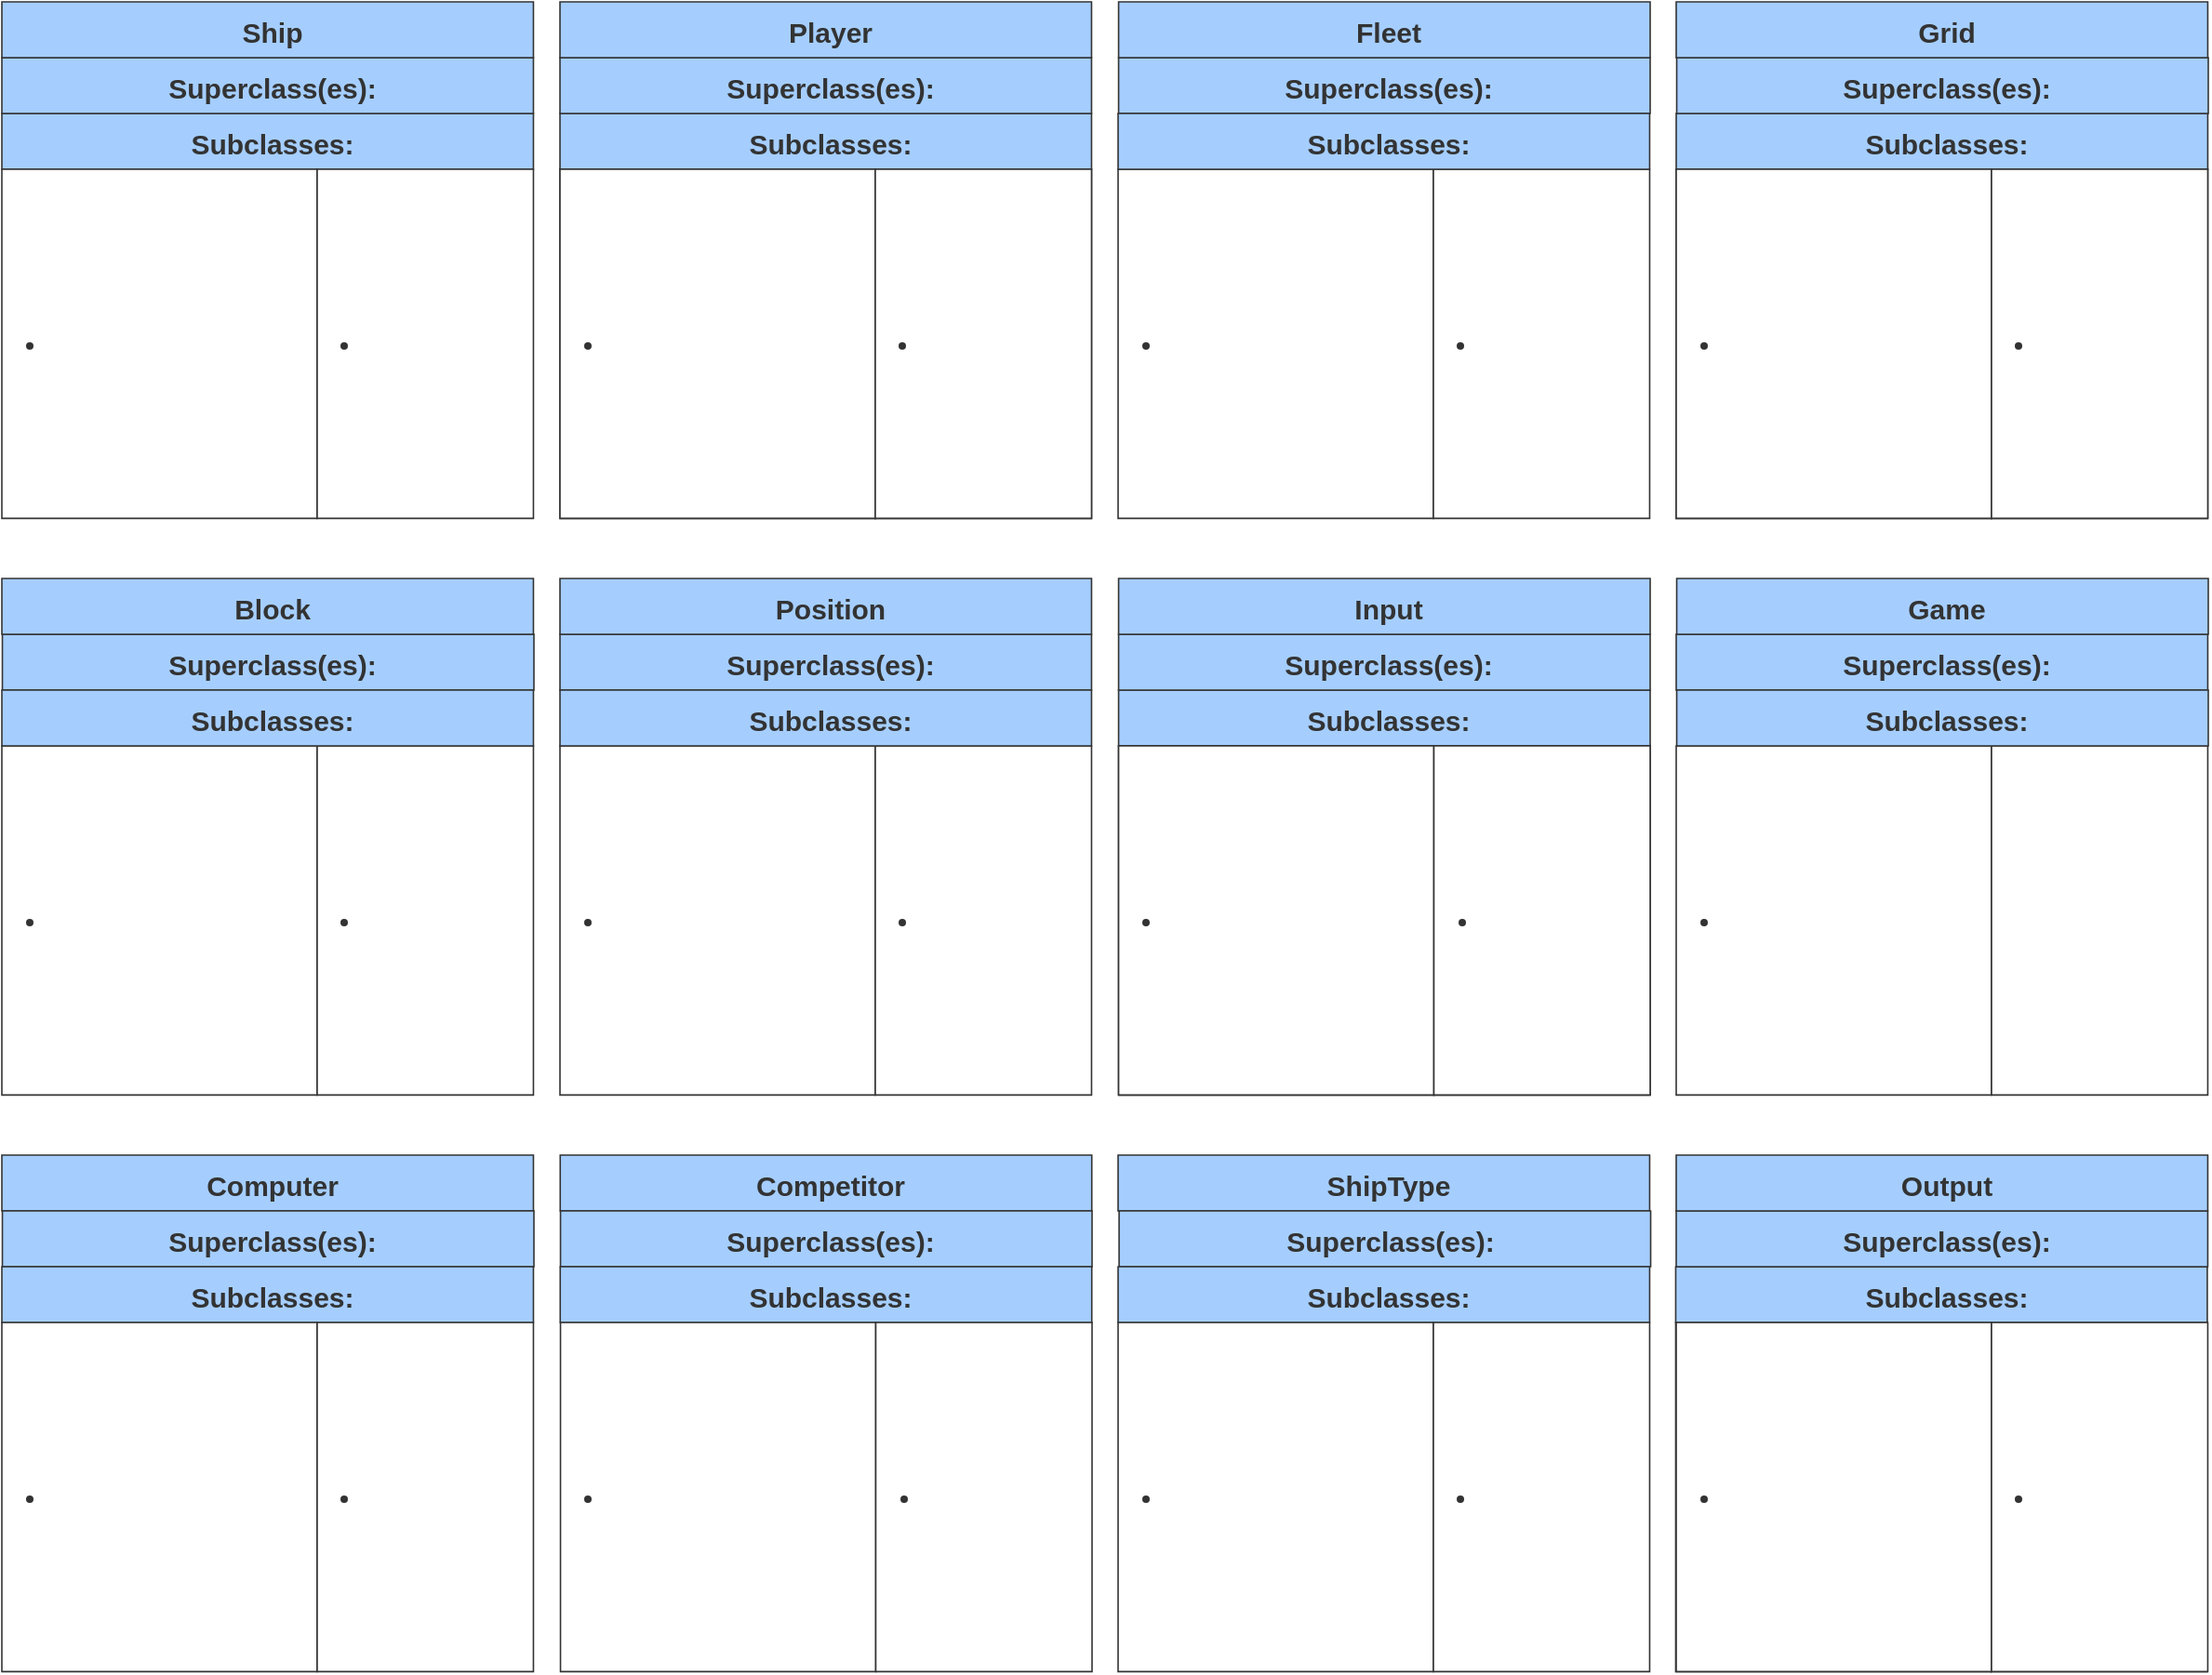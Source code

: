 <mxfile version="20.5.3" type="device"><diagram id="DtVpmX2BilBb1LRKZ0G4" name="Seite-1"><mxGraphModel dx="1422" dy="1930" grid="1" gridSize="10" guides="1" tooltips="1" connect="1" arrows="1" fold="1" page="1" pageScale="1" pageWidth="827" pageHeight="1169" math="0" shadow="0"><root><mxCell id="0"/><mxCell id="1" parent="0"/><mxCell id="c-7fdAGD610bVbhYbxDN-22" value="" style="group;dropTarget=0;pointerEvents=0;html=1;" parent="1" vertex="1"><mxGeometry x="54" y="50" width="286" height="218" as="geometry"/></mxCell><mxCell id="c-7fdAGD610bVbhYbxDN-23" value="Subclasses:" style="shape=partialRectangle;html=1;whiteSpace=wrap;connectable=0;fillColor=#a5ceff;strokeOpacity=100;fillOpacity=100;verticalAlign=middle;spacing=3.8;strokeColor=#333333;strokeWidth=0.8;fontSize=15;fontColor=#333333;fontStyle=1;spacingLeft=8.4;spacingRight=3.8;spacingTop=2.4;" parent="c-7fdAGD610bVbhYbxDN-22" vertex="1"><mxGeometry width="285.731" height="30" as="geometry"/></mxCell><mxCell id="c-7fdAGD610bVbhYbxDN-24" value="&lt;ul style=&quot;margin: 0px ; padding-left: 10px ; list-style-position: inside ; list-style-type: disc&quot;&gt;&lt;li style=&quot;text-align: left ; color: #333333 ; font-size: 13.3px&quot;&gt;&lt;br&gt;&lt;/li&gt;&lt;/ul&gt;" style="shape=partialRectangle;html=1;whiteSpace=wrap;connectable=0;fillColor=#ffffff;strokeOpacity=100;verticalAlign=middle;overflow=block;blockSpacing=1;spacing=3.8;strokeColor=#333333;strokeWidth=0.8;fontSize=13;" parent="c-7fdAGD610bVbhYbxDN-22" vertex="1"><mxGeometry y="30" width="169.481" height="187.695" as="geometry"/></mxCell><mxCell id="c-7fdAGD610bVbhYbxDN-25" value="&lt;ul style=&quot;margin: 0px ; padding-left: 10px ; list-style-position: inside ; list-style-type: disc&quot;&gt;&lt;li style=&quot;text-align: left ; color: #333333 ; font-size: 13.3px&quot;&gt;&lt;br&gt;&lt;/li&gt;&lt;/ul&gt;" style="shape=partialRectangle;html=1;whiteSpace=wrap;connectable=0;fillColor=#ffffff;strokeOpacity=100;verticalAlign=middle;overflow=block;blockSpacing=1;spacing=3.8;strokeColor=#333333;strokeWidth=0.8;fontSize=13;" parent="c-7fdAGD610bVbhYbxDN-22" vertex="1"><mxGeometry x="169.481" y="30" width="116.25" height="187.695" as="geometry"/></mxCell><mxCell id="c-7fdAGD610bVbhYbxDN-26" value="" style="group;dropTarget=0;pointerEvents=0;html=1;" parent="1" vertex="1"><mxGeometry x="354" y="50" width="286" height="218" as="geometry"/></mxCell><mxCell id="c-7fdAGD610bVbhYbxDN-27" value="Subclasses:" style="shape=partialRectangle;html=1;whiteSpace=wrap;connectable=0;fillColor=#a5ceff;strokeOpacity=100;fillOpacity=100;verticalAlign=middle;spacing=3.8;strokeColor=#333333;strokeWidth=0.8;fontSize=15;fontColor=#333333;fontStyle=1;spacingLeft=8.4;spacingRight=3.8;spacingTop=2.4;" parent="c-7fdAGD610bVbhYbxDN-26" vertex="1"><mxGeometry width="285.731" height="30" as="geometry"/></mxCell><mxCell id="c-7fdAGD610bVbhYbxDN-28" value="&lt;ul style=&quot;margin: 0px; padding-left: 10px;list-style-position: inside; list-style-type:disc&quot;&gt;&lt;li style=&quot;text-align:left;color:#333333;font-size:13.3px;&quot;&gt;Responibilities&lt;/li&gt;&lt;/ul&gt;" style="shape=partialRectangle;html=1;whiteSpace=wrap;connectable=0;fillColor=#ffffff;strokeOpacity=100;verticalAlign=middle;overflow=block;blockSpacing=1;spacing=3.8;strokeColor=#333333;strokeWidth=0.8;fontSize=13;" parent="c-7fdAGD610bVbhYbxDN-26" vertex="1"><mxGeometry y="30" width="169.481" height="187.695" as="geometry"/></mxCell><mxCell id="c-7fdAGD610bVbhYbxDN-29" value="&lt;ul style=&quot;margin: 0px; padding-left: 10px;list-style-position: inside; list-style-type:disc&quot;&gt;&lt;li style=&quot;text-align:left;color:#333333;font-size:13.3px;&quot;&gt;Collaborators&lt;/li&gt;&lt;/ul&gt;" style="shape=partialRectangle;html=1;whiteSpace=wrap;connectable=0;fillColor=#ffffff;strokeOpacity=100;verticalAlign=middle;overflow=block;blockSpacing=1;spacing=3.8;strokeColor=#333333;strokeWidth=0.8;fontSize=13;" parent="c-7fdAGD610bVbhYbxDN-26" vertex="1"><mxGeometry x="169.481" y="30" width="116.25" height="187.695" as="geometry"/></mxCell><mxCell id="c-7fdAGD610bVbhYbxDN-30" value="" style="group;dropTarget=0;pointerEvents=0;html=1;" parent="1" vertex="1"><mxGeometry x="654.27" y="360" width="286" height="218" as="geometry"/></mxCell><mxCell id="c-7fdAGD610bVbhYbxDN-31" value="Subclasses:" style="shape=partialRectangle;html=1;whiteSpace=wrap;connectable=0;fillColor=#a5ceff;strokeOpacity=100;fillOpacity=100;verticalAlign=middle;spacing=3.8;strokeColor=#333333;strokeWidth=0.8;fontSize=15;fontColor=#333333;fontStyle=1;spacingLeft=8.4;spacingRight=3.8;spacingTop=2.4;" parent="c-7fdAGD610bVbhYbxDN-30" vertex="1"><mxGeometry width="285.731" height="30" as="geometry"/></mxCell><mxCell id="c-7fdAGD610bVbhYbxDN-32" value="&lt;ul style=&quot;margin: 0px; padding-left: 10px;list-style-position: inside; list-style-type:disc&quot;&gt;&lt;li style=&quot;text-align:left;color:#333333;font-size:13.3px;&quot;&gt;Responibilities&lt;/li&gt;&lt;/ul&gt;" style="shape=partialRectangle;html=1;whiteSpace=wrap;connectable=0;fillColor=#ffffff;strokeOpacity=100;verticalAlign=middle;overflow=block;blockSpacing=1;spacing=3.8;strokeColor=#333333;strokeWidth=0.8;fontSize=13;" parent="c-7fdAGD610bVbhYbxDN-30" vertex="1"><mxGeometry y="30" width="169.481" height="187.695" as="geometry"/></mxCell><mxCell id="c-7fdAGD610bVbhYbxDN-33" value="&lt;ul style=&quot;margin: 0px; padding-left: 10px;list-style-position: inside; list-style-type:disc&quot;&gt;&lt;li style=&quot;text-align:left;color:#333333;font-size:13.3px;&quot;&gt;Collaborators&lt;/li&gt;&lt;/ul&gt;" style="shape=partialRectangle;html=1;whiteSpace=wrap;connectable=0;fillColor=#ffffff;strokeOpacity=100;verticalAlign=middle;overflow=block;blockSpacing=1;spacing=3.8;strokeColor=#333333;strokeWidth=0.8;fontSize=13;" parent="c-7fdAGD610bVbhYbxDN-30" vertex="1"><mxGeometry x="169.481" y="30" width="116.25" height="187.695" as="geometry"/></mxCell><mxCell id="c-7fdAGD610bVbhYbxDN-34" value="" style="group;dropTarget=0;pointerEvents=0;html=1;" parent="1" vertex="1"><mxGeometry x="954" y="50" width="286" height="218" as="geometry"/></mxCell><mxCell id="c-7fdAGD610bVbhYbxDN-35" value="Subclasses:" style="shape=partialRectangle;html=1;whiteSpace=wrap;connectable=0;fillColor=#a5ceff;strokeOpacity=100;fillOpacity=100;verticalAlign=middle;spacing=3.8;strokeColor=#333333;strokeWidth=0.8;fontSize=15;fontColor=#333333;fontStyle=1;spacingLeft=8.4;spacingRight=3.8;spacingTop=2.4;" parent="c-7fdAGD610bVbhYbxDN-34" vertex="1"><mxGeometry width="285.731" height="30" as="geometry"/></mxCell><mxCell id="c-7fdAGD610bVbhYbxDN-36" value="&lt;ul style=&quot;margin: 0px; padding-left: 10px;list-style-position: inside; list-style-type:disc&quot;&gt;&lt;li style=&quot;text-align:left;color:#333333;font-size:13.3px;&quot;&gt;Responibilities&lt;/li&gt;&lt;/ul&gt;" style="shape=partialRectangle;html=1;whiteSpace=wrap;connectable=0;fillColor=#ffffff;strokeOpacity=100;verticalAlign=middle;overflow=block;blockSpacing=1;spacing=3.8;strokeColor=#333333;strokeWidth=0.8;fontSize=13;" parent="c-7fdAGD610bVbhYbxDN-34" vertex="1"><mxGeometry y="30" width="169.481" height="187.695" as="geometry"/></mxCell><mxCell id="c-7fdAGD610bVbhYbxDN-37" value="&lt;ul style=&quot;margin: 0px; padding-left: 10px;list-style-position: inside; list-style-type:disc&quot;&gt;&lt;li style=&quot;text-align:left;color:#333333;font-size:13.3px;&quot;&gt;Collaborators&lt;/li&gt;&lt;/ul&gt;" style="shape=partialRectangle;html=1;whiteSpace=wrap;connectable=0;fillColor=#ffffff;strokeOpacity=100;verticalAlign=middle;overflow=block;blockSpacing=1;spacing=3.8;strokeColor=#333333;strokeWidth=0.8;fontSize=13;" parent="c-7fdAGD610bVbhYbxDN-34" vertex="1"><mxGeometry x="169.481" y="30" width="116.25" height="187.695" as="geometry"/></mxCell><mxCell id="c-7fdAGD610bVbhYbxDN-38" value="" style="group;dropTarget=0;pointerEvents=0;html=1;" parent="1" vertex="1"><mxGeometry x="654.27" y="360" width="286" height="218" as="geometry"/></mxCell><mxCell id="c-7fdAGD610bVbhYbxDN-40" value="&lt;ul style=&quot;margin: 0px ; padding-left: 10px ; list-style-position: inside ; list-style-type: disc&quot;&gt;&lt;li style=&quot;text-align: left ; color: #333333 ; font-size: 13.3px&quot;&gt;&lt;br&gt;&lt;/li&gt;&lt;/ul&gt;" style="shape=partialRectangle;html=1;whiteSpace=wrap;connectable=0;fillColor=#ffffff;strokeOpacity=100;verticalAlign=middle;overflow=block;blockSpacing=1;spacing=3.8;strokeColor=#333333;strokeWidth=0.8;fontSize=13;" parent="c-7fdAGD610bVbhYbxDN-38" vertex="1"><mxGeometry y="30" width="169.481" height="187.695" as="geometry"/></mxCell><mxCell id="c-7fdAGD610bVbhYbxDN-41" value="&lt;ul style=&quot;margin: 0px ; padding-left: 10px ; list-style-position: inside ; list-style-type: disc&quot;&gt;&lt;li style=&quot;text-align: left ; color: #333333 ; font-size: 13.3px&quot;&gt;&lt;br&gt;&lt;/li&gt;&lt;/ul&gt;" style="shape=partialRectangle;html=1;whiteSpace=wrap;connectable=0;fillColor=#ffffff;strokeOpacity=100;verticalAlign=middle;overflow=block;blockSpacing=1;spacing=3.8;strokeColor=#333333;strokeWidth=0.8;fontSize=13;" parent="c-7fdAGD610bVbhYbxDN-38" vertex="1"><mxGeometry x="169.481" y="30" width="116.25" height="187.695" as="geometry"/></mxCell><mxCell id="c-7fdAGD610bVbhYbxDN-42" value="" style="group;dropTarget=0;pointerEvents=0;html=1;" parent="1" vertex="1"><mxGeometry x="954" y="50" width="286" height="218" as="geometry"/></mxCell><mxCell id="c-7fdAGD610bVbhYbxDN-44" value="&lt;ul style=&quot;margin: 0px ; padding-left: 10px ; list-style-position: inside ; list-style-type: disc&quot;&gt;&lt;li style=&quot;text-align: left ; color: #333333 ; font-size: 13.3px&quot;&gt;&lt;br&gt;&lt;/li&gt;&lt;/ul&gt;" style="shape=partialRectangle;html=1;whiteSpace=wrap;connectable=0;fillColor=#ffffff;strokeOpacity=100;verticalAlign=middle;overflow=block;blockSpacing=1;spacing=3.8;strokeColor=#333333;strokeWidth=0.8;fontSize=13;" parent="c-7fdAGD610bVbhYbxDN-42" vertex="1"><mxGeometry y="30" width="169.481" height="187.695" as="geometry"/></mxCell><mxCell id="c-7fdAGD610bVbhYbxDN-45" value="&lt;ul style=&quot;margin: 0px ; padding-left: 10px ; list-style-position: inside ; list-style-type: disc&quot;&gt;&lt;li style=&quot;text-align: left ; color: #333333 ; font-size: 13.3px&quot;&gt;&lt;br&gt;&lt;/li&gt;&lt;/ul&gt;" style="shape=partialRectangle;html=1;whiteSpace=wrap;connectable=0;fillColor=#ffffff;strokeOpacity=100;verticalAlign=middle;overflow=block;blockSpacing=1;spacing=3.8;strokeColor=#333333;strokeWidth=0.8;fontSize=13;" parent="c-7fdAGD610bVbhYbxDN-42" vertex="1"><mxGeometry x="169.481" y="30" width="116.25" height="187.695" as="geometry"/></mxCell><mxCell id="c-7fdAGD610bVbhYbxDN-46" value="" style="group;dropTarget=0;pointerEvents=0;html=1;" parent="1" vertex="1"><mxGeometry x="354" y="50" width="286" height="218" as="geometry"/></mxCell><mxCell id="c-7fdAGD610bVbhYbxDN-48" value="&lt;ul style=&quot;margin: 0px ; padding-left: 10px ; list-style-position: inside ; list-style-type: disc&quot;&gt;&lt;li style=&quot;text-align: left ; color: #333333 ; font-size: 13.3px&quot;&gt;&lt;br&gt;&lt;/li&gt;&lt;/ul&gt;" style="shape=partialRectangle;html=1;whiteSpace=wrap;connectable=0;fillColor=#ffffff;strokeOpacity=100;verticalAlign=middle;overflow=block;blockSpacing=1;spacing=3.8;strokeColor=#333333;strokeWidth=0.8;fontSize=13;" parent="c-7fdAGD610bVbhYbxDN-46" vertex="1"><mxGeometry y="30" width="169.481" height="187.695" as="geometry"/></mxCell><mxCell id="c-7fdAGD610bVbhYbxDN-49" value="&lt;ul style=&quot;margin: 0px ; padding-left: 10px ; list-style-position: inside ; list-style-type: disc&quot;&gt;&lt;li style=&quot;text-align: left ; color: #333333 ; font-size: 13.3px&quot;&gt;&lt;br&gt;&lt;/li&gt;&lt;/ul&gt;" style="shape=partialRectangle;html=1;whiteSpace=wrap;connectable=0;fillColor=#ffffff;strokeOpacity=100;verticalAlign=middle;overflow=block;blockSpacing=1;spacing=3.8;strokeColor=#333333;strokeWidth=0.8;fontSize=13;" parent="c-7fdAGD610bVbhYbxDN-46" vertex="1"><mxGeometry x="169.481" y="30" width="116.25" height="187.695" as="geometry"/></mxCell><mxCell id="c-7fdAGD610bVbhYbxDN-50" value="" style="group;dropTarget=0;pointerEvents=0;html=1;" parent="1" vertex="1"><mxGeometry x="54" y="360" width="286" height="218" as="geometry"/></mxCell><mxCell id="c-7fdAGD610bVbhYbxDN-52" value="&lt;ul style=&quot;margin: 0px ; padding-left: 10px ; list-style-position: inside ; list-style-type: disc&quot;&gt;&lt;li style=&quot;text-align: left ; color: #333333 ; font-size: 13.3px&quot;&gt;&lt;br&gt;&lt;/li&gt;&lt;/ul&gt;" style="shape=partialRectangle;html=1;whiteSpace=wrap;connectable=0;fillColor=#ffffff;strokeOpacity=100;verticalAlign=middle;overflow=block;blockSpacing=1;spacing=3.8;strokeColor=#333333;strokeWidth=0.8;fontSize=13;" parent="c-7fdAGD610bVbhYbxDN-50" vertex="1"><mxGeometry y="30" width="169.481" height="187.695" as="geometry"/></mxCell><mxCell id="c-7fdAGD610bVbhYbxDN-53" value="&lt;ul style=&quot;margin: 0px ; padding-left: 10px ; list-style-position: inside ; list-style-type: disc&quot;&gt;&lt;li style=&quot;text-align: left ; color: #333333 ; font-size: 13.3px&quot;&gt;&lt;br&gt;&lt;/li&gt;&lt;/ul&gt;" style="shape=partialRectangle;html=1;whiteSpace=wrap;connectable=0;fillColor=#ffffff;strokeOpacity=100;verticalAlign=middle;overflow=block;blockSpacing=1;spacing=3.8;strokeColor=#333333;strokeWidth=0.8;fontSize=13;" parent="c-7fdAGD610bVbhYbxDN-50" vertex="1"><mxGeometry x="169.481" y="30" width="116.25" height="187.695" as="geometry"/></mxCell><mxCell id="c-7fdAGD610bVbhYbxDN-54" value="" style="group;dropTarget=0;pointerEvents=0;html=1;" parent="1" vertex="1"><mxGeometry x="654" y="50" width="286" height="218" as="geometry"/></mxCell><mxCell id="c-7fdAGD610bVbhYbxDN-56" value="&lt;ul style=&quot;margin: 0px ; padding-left: 10px ; list-style-position: inside ; list-style-type: disc&quot;&gt;&lt;li style=&quot;text-align: left ; color: #333333 ; font-size: 13.3px&quot;&gt;&lt;br&gt;&lt;/li&gt;&lt;/ul&gt;" style="shape=partialRectangle;html=1;whiteSpace=wrap;connectable=0;fillColor=#ffffff;strokeOpacity=100;verticalAlign=middle;overflow=block;blockSpacing=1;spacing=3.8;strokeColor=#333333;strokeWidth=0.8;fontSize=13;" parent="c-7fdAGD610bVbhYbxDN-54" vertex="1"><mxGeometry y="30" width="169.481" height="187.695" as="geometry"/></mxCell><mxCell id="c-7fdAGD610bVbhYbxDN-57" value="&lt;ul style=&quot;margin: 0px ; padding-left: 10px ; list-style-position: inside ; list-style-type: disc&quot;&gt;&lt;li style=&quot;text-align: left ; color: #333333 ; font-size: 13.3px&quot;&gt;&lt;br&gt;&lt;/li&gt;&lt;/ul&gt;" style="shape=partialRectangle;html=1;whiteSpace=wrap;connectable=0;fillColor=#ffffff;strokeOpacity=100;verticalAlign=middle;overflow=block;blockSpacing=1;spacing=3.8;strokeColor=#333333;strokeWidth=0.8;fontSize=13;" parent="c-7fdAGD610bVbhYbxDN-54" vertex="1"><mxGeometry x="169.481" y="30" width="116.25" height="187.695" as="geometry"/></mxCell><mxCell id="c-7fdAGD610bVbhYbxDN-58" value="" style="group;dropTarget=0;pointerEvents=0;html=1;" parent="1" vertex="1"><mxGeometry x="954" y="360" width="286" height="218" as="geometry"/></mxCell><mxCell id="c-7fdAGD610bVbhYbxDN-60" value="&lt;ul style=&quot;margin: 0px ; padding-left: 10px ; list-style-position: inside ; list-style-type: disc&quot;&gt;&lt;li style=&quot;text-align: left ; color: #333333 ; font-size: 13.3px&quot;&gt;&lt;br&gt;&lt;/li&gt;&lt;/ul&gt;" style="shape=partialRectangle;html=1;whiteSpace=wrap;connectable=0;fillColor=#ffffff;strokeOpacity=100;verticalAlign=middle;overflow=block;blockSpacing=1;spacing=3.8;strokeColor=#333333;strokeWidth=0.8;fontSize=13;" parent="c-7fdAGD610bVbhYbxDN-58" vertex="1"><mxGeometry y="30" width="169.481" height="187.695" as="geometry"/></mxCell><mxCell id="c-7fdAGD610bVbhYbxDN-61" value="&lt;div style=&quot;text-align: left&quot;&gt;&lt;br&gt;&lt;/div&gt;" style="shape=partialRectangle;html=1;whiteSpace=wrap;connectable=0;fillColor=#ffffff;strokeOpacity=100;verticalAlign=middle;overflow=block;blockSpacing=1;spacing=3.8;strokeColor=#333333;strokeWidth=0.8;fontSize=13;" parent="c-7fdAGD610bVbhYbxDN-58" vertex="1"><mxGeometry x="169.481" y="30" width="116.25" height="187.695" as="geometry"/></mxCell><mxCell id="c-7fdAGD610bVbhYbxDN-62" value="" style="group;dropTarget=0;pointerEvents=0;html=1;" parent="1" vertex="1"><mxGeometry x="354" y="360" width="286" height="218" as="geometry"/></mxCell><mxCell id="c-7fdAGD610bVbhYbxDN-64" value="&lt;ul style=&quot;margin: 0px ; padding-left: 10px ; list-style-position: inside ; list-style-type: disc&quot;&gt;&lt;li style=&quot;text-align: left ; color: #333333 ; font-size: 13.3px&quot;&gt;&lt;br&gt;&lt;/li&gt;&lt;/ul&gt;" style="shape=partialRectangle;html=1;whiteSpace=wrap;connectable=0;fillColor=#ffffff;strokeOpacity=100;verticalAlign=middle;overflow=block;blockSpacing=1;spacing=3.8;strokeColor=#333333;strokeWidth=0.8;fontSize=13;" parent="c-7fdAGD610bVbhYbxDN-62" vertex="1"><mxGeometry y="30" width="169.481" height="187.695" as="geometry"/></mxCell><mxCell id="c-7fdAGD610bVbhYbxDN-65" value="&lt;ul style=&quot;margin: 0px ; padding-left: 10px ; list-style-position: inside ; list-style-type: disc&quot;&gt;&lt;li style=&quot;text-align: left ; color: #333333 ; font-size: 13.3px&quot;&gt;&lt;br&gt;&lt;/li&gt;&lt;/ul&gt;" style="shape=partialRectangle;html=1;whiteSpace=wrap;connectable=0;fillColor=#ffffff;strokeOpacity=100;verticalAlign=middle;overflow=block;blockSpacing=1;spacing=3.8;strokeColor=#333333;strokeWidth=0.8;fontSize=13;" parent="c-7fdAGD610bVbhYbxDN-62" vertex="1"><mxGeometry x="169.481" y="30" width="116.25" height="187.695" as="geometry"/></mxCell><mxCell id="c-7fdAGD610bVbhYbxDN-82" value="Superclass(es):" style="shape=partialRectangle;html=1;whiteSpace=wrap;connectable=0;fillColor=#a5ceff;strokeOpacity=100;fillOpacity=100;verticalAlign=middle;spacing=3.8;strokeColor=#333333;strokeWidth=0.8;fontSize=15;fontColor=#333333;fontStyle=1;spacingLeft=8.4;spacingRight=3.8;spacingTop=2.4;" parent="1" vertex="1"><mxGeometry x="54" y="20" width="285.731" height="30" as="geometry"/></mxCell><mxCell id="c-7fdAGD610bVbhYbxDN-83" value="Ship" style="shape=partialRectangle;html=1;whiteSpace=wrap;connectable=0;fillColor=#a5ceff;strokeOpacity=100;fillOpacity=100;verticalAlign=middle;spacing=3.8;strokeColor=#333333;strokeWidth=0.8;fontSize=15;fontColor=#333333;fontStyle=1;spacingLeft=8.4;spacingRight=3.8;spacingTop=2.4;" parent="1" vertex="1"><mxGeometry x="54" y="-10" width="285.731" height="30" as="geometry"/></mxCell><mxCell id="c-7fdAGD610bVbhYbxDN-84" value="Superclass(es):" style="shape=partialRectangle;html=1;whiteSpace=wrap;connectable=0;fillColor=#a5ceff;strokeOpacity=100;fillOpacity=100;verticalAlign=middle;spacing=3.8;strokeColor=#333333;strokeWidth=0.8;fontSize=15;fontColor=#333333;fontStyle=1;spacingLeft=8.4;spacingRight=3.8;spacingTop=2.4;" parent="1" vertex="1"><mxGeometry x="354" y="20" width="285.731" height="30" as="geometry"/></mxCell><mxCell id="c-7fdAGD610bVbhYbxDN-85" value="Superclass(es):" style="shape=partialRectangle;html=1;whiteSpace=wrap;connectable=0;fillColor=#a5ceff;strokeOpacity=100;fillOpacity=100;verticalAlign=middle;spacing=3.8;strokeColor=#333333;strokeWidth=0.8;fontSize=15;fontColor=#333333;fontStyle=1;spacingLeft=8.4;spacingRight=3.8;spacingTop=2.4;" parent="1" vertex="1"><mxGeometry x="654.27" y="330" width="285.731" height="30" as="geometry"/></mxCell><mxCell id="c-7fdAGD610bVbhYbxDN-86" value="Superclass(es):" style="shape=partialRectangle;html=1;whiteSpace=wrap;connectable=0;fillColor=#a5ceff;strokeOpacity=100;fillOpacity=100;verticalAlign=middle;spacing=3.8;strokeColor=#333333;strokeWidth=0.8;fontSize=15;fontColor=#333333;fontStyle=1;spacingLeft=8.4;spacingRight=3.8;spacingTop=2.4;" parent="1" vertex="1"><mxGeometry x="954.27" y="20" width="285.731" height="30" as="geometry"/></mxCell><mxCell id="c-7fdAGD610bVbhYbxDN-47" value="Player&lt;br&gt;" style="shape=partialRectangle;html=1;whiteSpace=wrap;connectable=0;fillColor=#a5ceff;strokeOpacity=100;fillOpacity=100;verticalAlign=middle;spacing=3.8;strokeColor=#333333;strokeWidth=0.8;fontSize=15;fontColor=#333333;fontStyle=1;spacingLeft=8.4;spacingRight=3.8;spacingTop=2.4;" parent="1" vertex="1"><mxGeometry x="354" y="-10" width="285.731" height="30" as="geometry"/></mxCell><mxCell id="c-7fdAGD610bVbhYbxDN-39" value="Input" style="shape=partialRectangle;html=1;whiteSpace=wrap;connectable=0;fillColor=#a5ceff;strokeOpacity=100;fillOpacity=100;verticalAlign=middle;spacing=3.8;strokeColor=#333333;strokeWidth=0.8;fontSize=15;fontColor=#333333;fontStyle=1;spacingLeft=8.4;spacingRight=3.8;spacingTop=2.4;" parent="1" vertex="1"><mxGeometry x="654.27" y="300" width="285.731" height="30" as="geometry"/></mxCell><mxCell id="c-7fdAGD610bVbhYbxDN-43" value="Grid" style="shape=partialRectangle;html=1;whiteSpace=wrap;connectable=0;fillColor=#a5ceff;strokeOpacity=100;fillOpacity=100;verticalAlign=middle;spacing=3.8;strokeColor=#333333;strokeWidth=0.8;fontSize=15;fontColor=#333333;fontStyle=1;spacingLeft=8.4;spacingRight=3.8;spacingTop=2.4;" parent="1" vertex="1"><mxGeometry x="954" y="-10" width="285.731" height="30" as="geometry"/></mxCell><mxCell id="c-7fdAGD610bVbhYbxDN-87" value="Superclass(es):" style="shape=partialRectangle;html=1;whiteSpace=wrap;connectable=0;fillColor=#a5ceff;strokeOpacity=100;fillOpacity=100;verticalAlign=middle;spacing=3.8;strokeColor=#333333;strokeWidth=0.8;fontSize=15;fontColor=#333333;fontStyle=1;spacingLeft=8.4;spacingRight=3.8;spacingTop=2.4;" parent="1" vertex="1"><mxGeometry x="54.27" y="330" width="285.731" height="30" as="geometry"/></mxCell><mxCell id="c-7fdAGD610bVbhYbxDN-88" value="Superclass(es):" style="shape=partialRectangle;html=1;whiteSpace=wrap;connectable=0;fillColor=#a5ceff;strokeOpacity=100;fillOpacity=100;verticalAlign=middle;spacing=3.8;strokeColor=#333333;strokeWidth=0.8;fontSize=15;fontColor=#333333;fontStyle=1;spacingLeft=8.4;spacingRight=3.8;spacingTop=2.4;" parent="1" vertex="1"><mxGeometry x="354" y="330" width="285.731" height="30" as="geometry"/></mxCell><mxCell id="c-7fdAGD610bVbhYbxDN-89" value="Superclass(es):" style="shape=partialRectangle;html=1;whiteSpace=wrap;connectable=0;fillColor=#a5ceff;strokeOpacity=100;fillOpacity=100;verticalAlign=middle;spacing=3.8;strokeColor=#333333;strokeWidth=0.8;fontSize=15;fontColor=#333333;fontStyle=1;spacingLeft=8.4;spacingRight=3.8;spacingTop=2.4;" parent="1" vertex="1"><mxGeometry x="654.27" y="20" width="285.731" height="30" as="geometry"/></mxCell><mxCell id="c-7fdAGD610bVbhYbxDN-90" value="Superclass(es):" style="shape=partialRectangle;html=1;whiteSpace=wrap;connectable=0;fillColor=#a5ceff;strokeOpacity=100;fillOpacity=100;verticalAlign=middle;spacing=3.8;strokeColor=#333333;strokeWidth=0.8;fontSize=15;fontColor=#333333;fontStyle=1;spacingLeft=8.4;spacingRight=3.8;spacingTop=2.4;" parent="1" vertex="1"><mxGeometry x="954" y="330" width="285.731" height="30" as="geometry"/></mxCell><mxCell id="c-7fdAGD610bVbhYbxDN-51" value="Block" style="shape=partialRectangle;html=1;whiteSpace=wrap;connectable=0;fillColor=#a5ceff;strokeOpacity=100;fillOpacity=100;verticalAlign=middle;spacing=3.8;strokeColor=#333333;strokeWidth=0.8;fontSize=15;fontColor=#333333;fontStyle=1;spacingLeft=8.4;spacingRight=3.8;spacingTop=2.4;" parent="1" vertex="1"><mxGeometry x="54" y="300" width="285.731" height="30" as="geometry"/></mxCell><mxCell id="c-7fdAGD610bVbhYbxDN-63" value="Position" style="shape=partialRectangle;html=1;whiteSpace=wrap;connectable=0;fillColor=#a5ceff;strokeOpacity=100;fillOpacity=100;verticalAlign=middle;spacing=3.8;strokeColor=#333333;strokeWidth=0.8;fontSize=15;fontColor=#333333;fontStyle=1;spacingLeft=8.4;spacingRight=3.8;spacingTop=2.4;" parent="1" vertex="1"><mxGeometry x="354" y="300" width="285.731" height="30" as="geometry"/></mxCell><mxCell id="c-7fdAGD610bVbhYbxDN-55" value="Fleet" style="shape=partialRectangle;html=1;whiteSpace=wrap;connectable=0;fillColor=#a5ceff;strokeOpacity=100;fillOpacity=100;verticalAlign=middle;spacing=3.8;strokeColor=#333333;strokeWidth=0.8;fontSize=15;fontColor=#333333;fontStyle=1;spacingLeft=8.4;spacingRight=3.8;spacingTop=2.4;" parent="1" vertex="1"><mxGeometry x="654.27" y="-10" width="285.731" height="30" as="geometry"/></mxCell><mxCell id="c-7fdAGD610bVbhYbxDN-59" value="Game" style="shape=partialRectangle;html=1;whiteSpace=wrap;connectable=0;fillColor=#a5ceff;strokeOpacity=100;fillOpacity=100;verticalAlign=middle;spacing=3.8;strokeColor=#333333;strokeWidth=0.8;fontSize=15;fontColor=#333333;fontStyle=1;spacingLeft=8.4;spacingRight=3.8;spacingTop=2.4;" parent="1" vertex="1"><mxGeometry x="954.27" y="300" width="285.731" height="30" as="geometry"/></mxCell><mxCell id="c-7fdAGD610bVbhYbxDN-91" value="Subclasses:" style="shape=partialRectangle;html=1;whiteSpace=wrap;connectable=0;fillColor=#a5ceff;strokeOpacity=100;fillOpacity=100;verticalAlign=middle;spacing=3.8;strokeColor=#333333;strokeWidth=0.8;fontSize=15;fontColor=#333333;fontStyle=1;spacingLeft=8.4;spacingRight=3.8;spacingTop=2.4;" parent="1" vertex="1"><mxGeometry x="54" y="360" width="285.731" height="30" as="geometry"/></mxCell><mxCell id="c-7fdAGD610bVbhYbxDN-92" value="Subclasses:" style="shape=partialRectangle;html=1;whiteSpace=wrap;connectable=0;fillColor=#a5ceff;strokeOpacity=100;fillOpacity=100;verticalAlign=middle;spacing=3.8;strokeColor=#333333;strokeWidth=0.8;fontSize=15;fontColor=#333333;fontStyle=1;spacingLeft=8.4;spacingRight=3.8;spacingTop=2.4;" parent="1" vertex="1"><mxGeometry x="354" y="360" width="285.731" height="30" as="geometry"/></mxCell><mxCell id="c-7fdAGD610bVbhYbxDN-93" value="Subclasses:" style="shape=partialRectangle;html=1;whiteSpace=wrap;connectable=0;fillColor=#a5ceff;strokeOpacity=100;fillOpacity=100;verticalAlign=middle;spacing=3.8;strokeColor=#333333;strokeWidth=0.8;fontSize=15;fontColor=#333333;fontStyle=1;spacingLeft=8.4;spacingRight=3.8;spacingTop=2.4;" parent="1" vertex="1"><mxGeometry x="654" y="50" width="285.731" height="30" as="geometry"/></mxCell><mxCell id="c-7fdAGD610bVbhYbxDN-94" value="Subclasses:" style="shape=partialRectangle;html=1;whiteSpace=wrap;connectable=0;fillColor=#a5ceff;strokeOpacity=100;fillOpacity=100;verticalAlign=middle;spacing=3.8;strokeColor=#333333;strokeWidth=0.8;fontSize=15;fontColor=#333333;fontStyle=1;spacingLeft=8.4;spacingRight=3.8;spacingTop=2.4;" parent="1" vertex="1"><mxGeometry x="954.27" y="360" width="285.731" height="30" as="geometry"/></mxCell><mxCell id="c-7fdAGD610bVbhYbxDN-101" value="" style="group;dropTarget=0;pointerEvents=0;html=1;" parent="1" vertex="1"><mxGeometry x="953.73" y="670" width="286" height="218" as="geometry"/></mxCell><mxCell id="c-7fdAGD610bVbhYbxDN-102" value="Subclasses:" style="shape=partialRectangle;html=1;whiteSpace=wrap;connectable=0;fillColor=#a5ceff;strokeOpacity=100;fillOpacity=100;verticalAlign=middle;spacing=3.8;strokeColor=#333333;strokeWidth=0.8;fontSize=15;fontColor=#333333;fontStyle=1;spacingLeft=8.4;spacingRight=3.8;spacingTop=2.4;" parent="c-7fdAGD610bVbhYbxDN-101" vertex="1"><mxGeometry width="285.731" height="30" as="geometry"/></mxCell><mxCell id="c-7fdAGD610bVbhYbxDN-103" value="&lt;ul style=&quot;margin: 0px; padding-left: 10px;list-style-position: inside; list-style-type:disc&quot;&gt;&lt;li style=&quot;text-align:left;color:#333333;font-size:13.3px;&quot;&gt;Responibilities&lt;/li&gt;&lt;/ul&gt;" style="shape=partialRectangle;html=1;whiteSpace=wrap;connectable=0;fillColor=#ffffff;strokeOpacity=100;verticalAlign=middle;overflow=block;blockSpacing=1;spacing=3.8;strokeColor=#333333;strokeWidth=0.8;fontSize=13;" parent="c-7fdAGD610bVbhYbxDN-101" vertex="1"><mxGeometry y="30" width="169.481" height="187.695" as="geometry"/></mxCell><mxCell id="c-7fdAGD610bVbhYbxDN-104" value="&lt;ul style=&quot;margin: 0px; padding-left: 10px;list-style-position: inside; list-style-type:disc&quot;&gt;&lt;li style=&quot;text-align:left;color:#333333;font-size:13.3px;&quot;&gt;Collaborators&lt;/li&gt;&lt;/ul&gt;" style="shape=partialRectangle;html=1;whiteSpace=wrap;connectable=0;fillColor=#ffffff;strokeOpacity=100;verticalAlign=middle;overflow=block;blockSpacing=1;spacing=3.8;strokeColor=#333333;strokeWidth=0.8;fontSize=13;" parent="c-7fdAGD610bVbhYbxDN-101" vertex="1"><mxGeometry x="169.481" y="30" width="116.25" height="187.695" as="geometry"/></mxCell><mxCell id="c-7fdAGD610bVbhYbxDN-105" value="" style="group;dropTarget=0;pointerEvents=0;html=1;" parent="1" vertex="1"><mxGeometry x="954" y="670" width="286" height="218" as="geometry"/></mxCell><mxCell id="c-7fdAGD610bVbhYbxDN-106" value="&lt;ul style=&quot;margin: 0px ; padding-left: 10px ; list-style-position: inside ; list-style-type: disc&quot;&gt;&lt;li style=&quot;text-align: left ; color: #333333 ; font-size: 13.3px&quot;&gt;&lt;br&gt;&lt;/li&gt;&lt;/ul&gt;" style="shape=partialRectangle;html=1;whiteSpace=wrap;connectable=0;fillColor=#ffffff;strokeOpacity=100;verticalAlign=middle;overflow=block;blockSpacing=1;spacing=3.8;strokeColor=#333333;strokeWidth=0.8;fontSize=13;" parent="c-7fdAGD610bVbhYbxDN-105" vertex="1"><mxGeometry y="30" width="169.481" height="187.695" as="geometry"/></mxCell><mxCell id="c-7fdAGD610bVbhYbxDN-107" value="&lt;ul style=&quot;margin: 0px; padding-left: 10px;list-style-position: inside; list-style-type:disc&quot;&gt;&lt;li style=&quot;text-align:left;color:#333333;font-size:13.3px;&quot;&gt;&lt;br&gt;&lt;/li&gt;&lt;/ul&gt;" style="shape=partialRectangle;html=1;whiteSpace=wrap;connectable=0;fillColor=#ffffff;strokeOpacity=100;verticalAlign=middle;overflow=block;blockSpacing=1;spacing=3.8;strokeColor=#333333;strokeWidth=0.8;fontSize=13;" parent="c-7fdAGD610bVbhYbxDN-105" vertex="1"><mxGeometry x="169.481" y="30" width="116.25" height="187.695" as="geometry"/></mxCell><mxCell id="c-7fdAGD610bVbhYbxDN-108" value="Superclass(es):" style="shape=partialRectangle;html=1;whiteSpace=wrap;connectable=0;fillColor=#a5ceff;strokeOpacity=100;fillOpacity=100;verticalAlign=middle;spacing=3.8;strokeColor=#333333;strokeWidth=0.8;fontSize=15;fontColor=#333333;fontStyle=1;spacingLeft=8.4;spacingRight=3.8;spacingTop=2.4;" parent="1" vertex="1"><mxGeometry x="954" y="640" width="285.731" height="30" as="geometry"/></mxCell><mxCell id="c-7fdAGD610bVbhYbxDN-109" value="Output&lt;br&gt;" style="shape=partialRectangle;html=1;whiteSpace=wrap;connectable=0;fillColor=#a5ceff;strokeOpacity=100;fillOpacity=100;verticalAlign=middle;spacing=3.8;strokeColor=#333333;strokeWidth=0.8;fontSize=15;fontColor=#333333;fontStyle=1;spacingLeft=8.4;spacingRight=3.8;spacingTop=2.4;" parent="1" vertex="1"><mxGeometry x="954" y="610" width="285.731" height="30" as="geometry"/></mxCell><mxCell id="2" value="Computer" style="shape=partialRectangle;html=1;whiteSpace=wrap;connectable=0;fillColor=#a5ceff;strokeOpacity=100;fillOpacity=100;verticalAlign=middle;spacing=3.8;strokeColor=#333333;strokeWidth=0.8;fontSize=15;fontColor=#333333;fontStyle=1;spacingLeft=8.4;spacingRight=3.8;spacingTop=2.4;" parent="1" vertex="1"><mxGeometry x="54" y="610" width="285.731" height="30" as="geometry"/></mxCell><mxCell id="3" value="Superclass(es):" style="shape=partialRectangle;html=1;whiteSpace=wrap;connectable=0;fillColor=#a5ceff;strokeOpacity=100;fillOpacity=100;verticalAlign=middle;spacing=3.8;strokeColor=#333333;strokeWidth=0.8;fontSize=15;fontColor=#333333;fontStyle=1;spacingLeft=8.4;spacingRight=3.8;spacingTop=2.4;" parent="1" vertex="1"><mxGeometry x="54.27" y="640" width="285.731" height="30" as="geometry"/></mxCell><mxCell id="4" value="Subclasses:" style="shape=partialRectangle;html=1;whiteSpace=wrap;connectable=0;fillColor=#a5ceff;strokeOpacity=100;fillOpacity=100;verticalAlign=middle;spacing=3.8;strokeColor=#333333;strokeWidth=0.8;fontSize=15;fontColor=#333333;fontStyle=1;spacingLeft=8.4;spacingRight=3.8;spacingTop=2.4;" parent="1" vertex="1"><mxGeometry x="54" y="670" width="285.731" height="30" as="geometry"/></mxCell><mxCell id="5" value="" style="group;dropTarget=0;pointerEvents=0;html=1;" parent="1" vertex="1"><mxGeometry x="54" y="670" width="286" height="218" as="geometry"/></mxCell><mxCell id="6" value="&lt;ul style=&quot;margin: 0px ; padding-left: 10px ; list-style-position: inside ; list-style-type: disc&quot;&gt;&lt;li style=&quot;text-align: left ; color: rgb(51 , 51 , 51) ; font-size: 13.3px&quot;&gt;&lt;br&gt;&lt;/li&gt;&lt;/ul&gt;" style="shape=partialRectangle;html=1;whiteSpace=wrap;connectable=0;fillColor=#ffffff;strokeOpacity=100;verticalAlign=middle;overflow=block;blockSpacing=1;spacing=3.8;strokeColor=#333333;strokeWidth=0.8;fontSize=13;" parent="5" vertex="1"><mxGeometry y="30" width="169.481" height="187.695" as="geometry"/></mxCell><mxCell id="7" value="&lt;ul style=&quot;margin: 0px ; padding-left: 10px ; list-style-position: inside ; list-style-type: disc&quot;&gt;&lt;li style=&quot;text-align: left ; color: #333333 ; font-size: 13.3px&quot;&gt;&lt;br&gt;&lt;/li&gt;&lt;/ul&gt;" style="shape=partialRectangle;html=1;whiteSpace=wrap;connectable=0;fillColor=#ffffff;strokeOpacity=100;verticalAlign=middle;overflow=block;blockSpacing=1;spacing=3.8;strokeColor=#333333;strokeWidth=0.8;fontSize=13;" parent="5" vertex="1"><mxGeometry x="169.481" y="30" width="116.25" height="187.695" as="geometry"/></mxCell><mxCell id="8" value="Competitor" style="shape=partialRectangle;html=1;whiteSpace=wrap;connectable=0;fillColor=#a5ceff;strokeOpacity=100;fillOpacity=100;verticalAlign=middle;spacing=3.8;strokeColor=#333333;strokeWidth=0.8;fontSize=15;fontColor=#333333;fontStyle=1;spacingLeft=8.4;spacingRight=3.8;spacingTop=2.4;" parent="1" vertex="1"><mxGeometry x="354.13" y="610" width="285.731" height="30" as="geometry"/></mxCell><mxCell id="9" value="ShipType" style="shape=partialRectangle;html=1;whiteSpace=wrap;connectable=0;fillColor=#a5ceff;strokeOpacity=100;fillOpacity=100;verticalAlign=middle;spacing=3.8;strokeColor=#333333;strokeWidth=0.8;fontSize=15;fontColor=#333333;fontStyle=1;spacingLeft=8.4;spacingRight=3.8;spacingTop=2.4;" parent="1" vertex="1"><mxGeometry x="654" y="610" width="285.731" height="30" as="geometry"/></mxCell><mxCell id="10" value="Superclass(es):" style="shape=partialRectangle;html=1;whiteSpace=wrap;connectable=0;fillColor=#a5ceff;strokeOpacity=100;fillOpacity=100;verticalAlign=middle;spacing=3.8;strokeColor=#333333;strokeWidth=0.8;fontSize=15;fontColor=#333333;fontStyle=1;spacingLeft=8.4;spacingRight=3.8;spacingTop=2.4;" parent="1" vertex="1"><mxGeometry x="354.27" y="640" width="285.731" height="30" as="geometry"/></mxCell><mxCell id="11" value="Superclass(es):" style="shape=partialRectangle;html=1;whiteSpace=wrap;connectable=0;fillColor=#a5ceff;strokeOpacity=100;fillOpacity=100;verticalAlign=middle;spacing=3.8;strokeColor=#333333;strokeWidth=0.8;fontSize=15;fontColor=#333333;fontStyle=1;spacingLeft=8.4;spacingRight=3.8;spacingTop=2.4;" parent="1" vertex="1"><mxGeometry x="654.54" y="640" width="285.731" height="30" as="geometry"/></mxCell><mxCell id="12" value="Subclasses:" style="shape=partialRectangle;html=1;whiteSpace=wrap;connectable=0;fillColor=#a5ceff;strokeOpacity=100;fillOpacity=100;verticalAlign=middle;spacing=3.8;strokeColor=#333333;strokeWidth=0.8;fontSize=15;fontColor=#333333;fontStyle=1;spacingLeft=8.4;spacingRight=3.8;spacingTop=2.4;" parent="1" vertex="1"><mxGeometry x="354.13" y="670" width="285.731" height="30" as="geometry"/></mxCell><mxCell id="13" value="Subclasses:" style="shape=partialRectangle;html=1;whiteSpace=wrap;connectable=0;fillColor=#a5ceff;strokeOpacity=100;fillOpacity=100;verticalAlign=middle;spacing=3.8;strokeColor=#333333;strokeWidth=0.8;fontSize=15;fontColor=#333333;fontStyle=1;spacingLeft=8.4;spacingRight=3.8;spacingTop=2.4;" parent="1" vertex="1"><mxGeometry x="654" y="670" width="285.731" height="30" as="geometry"/></mxCell><mxCell id="14" value="" style="group;dropTarget=0;pointerEvents=0;html=1;" parent="1" vertex="1"><mxGeometry x="354.27" y="670" width="286" height="218" as="geometry"/></mxCell><mxCell id="15" value="&lt;ul style=&quot;margin: 0px ; padding-left: 10px ; list-style-position: inside ; list-style-type: disc&quot;&gt;&lt;li style=&quot;text-align: left ; color: #333333 ; font-size: 13.3px&quot;&gt;&lt;br&gt;&lt;/li&gt;&lt;/ul&gt;" style="shape=partialRectangle;html=1;whiteSpace=wrap;connectable=0;fillColor=#ffffff;strokeOpacity=100;verticalAlign=middle;overflow=block;blockSpacing=1;spacing=3.8;strokeColor=#333333;strokeWidth=0.8;fontSize=13;" parent="14" vertex="1"><mxGeometry y="30" width="169.481" height="187.695" as="geometry"/></mxCell><mxCell id="16" value="&lt;ul style=&quot;margin: 0px ; padding-left: 10px ; list-style-position: inside ; list-style-type: disc&quot;&gt;&lt;li style=&quot;text-align: left ; color: #333333 ; font-size: 13.3px&quot;&gt;&lt;br&gt;&lt;/li&gt;&lt;/ul&gt;" style="shape=partialRectangle;html=1;whiteSpace=wrap;connectable=0;fillColor=#ffffff;strokeOpacity=100;verticalAlign=middle;overflow=block;blockSpacing=1;spacing=3.8;strokeColor=#333333;strokeWidth=0.8;fontSize=13;" parent="14" vertex="1"><mxGeometry x="169.481" y="30" width="116.25" height="187.695" as="geometry"/></mxCell><mxCell id="17" value="" style="group;dropTarget=0;pointerEvents=0;html=1;" parent="1" vertex="1"><mxGeometry x="654" y="670" width="286" height="218" as="geometry"/></mxCell><mxCell id="18" value="&lt;ul style=&quot;margin: 0px ; padding-left: 10px ; list-style-position: inside ; list-style-type: disc&quot;&gt;&lt;li style=&quot;text-align: left ; color: #333333 ; font-size: 13.3px&quot;&gt;&lt;br&gt;&lt;/li&gt;&lt;/ul&gt;" style="shape=partialRectangle;html=1;whiteSpace=wrap;connectable=0;fillColor=#ffffff;strokeOpacity=100;verticalAlign=middle;overflow=block;blockSpacing=1;spacing=3.8;strokeColor=#333333;strokeWidth=0.8;fontSize=13;" parent="17" vertex="1"><mxGeometry y="30" width="169.481" height="187.695" as="geometry"/></mxCell><mxCell id="19" value="&lt;ul style=&quot;margin: 0px ; padding-left: 10px ; list-style-position: inside ; list-style-type: disc&quot;&gt;&lt;li style=&quot;text-align: left ; color: #333333 ; font-size: 13.3px&quot;&gt;&lt;br&gt;&lt;/li&gt;&lt;/ul&gt;" style="shape=partialRectangle;html=1;whiteSpace=wrap;connectable=0;fillColor=#ffffff;strokeOpacity=100;verticalAlign=middle;overflow=block;blockSpacing=1;spacing=3.8;strokeColor=#333333;strokeWidth=0.8;fontSize=13;" parent="17" vertex="1"><mxGeometry x="169.481" y="30" width="116.25" height="187.695" as="geometry"/></mxCell></root></mxGraphModel></diagram></mxfile>